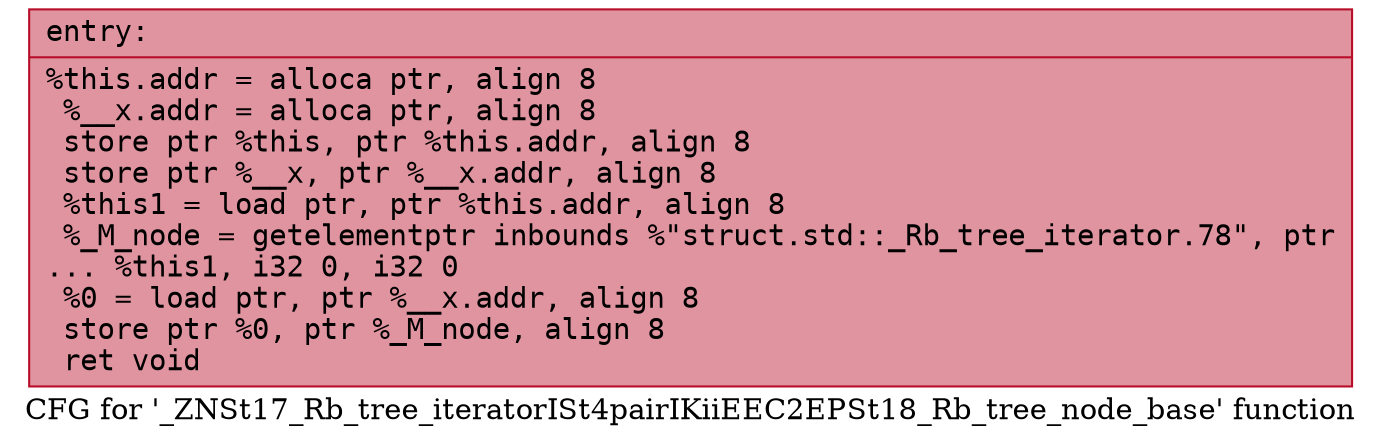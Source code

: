 digraph "CFG for '_ZNSt17_Rb_tree_iteratorISt4pairIKiiEEC2EPSt18_Rb_tree_node_base' function" {
	label="CFG for '_ZNSt17_Rb_tree_iteratorISt4pairIKiiEEC2EPSt18_Rb_tree_node_base' function";

	Node0x560dca118370 [shape=record,color="#b70d28ff", style=filled, fillcolor="#b70d2870" fontname="Courier",label="{entry:\l|  %this.addr = alloca ptr, align 8\l  %__x.addr = alloca ptr, align 8\l  store ptr %this, ptr %this.addr, align 8\l  store ptr %__x, ptr %__x.addr, align 8\l  %this1 = load ptr, ptr %this.addr, align 8\l  %_M_node = getelementptr inbounds %\"struct.std::_Rb_tree_iterator.78\", ptr\l... %this1, i32 0, i32 0\l  %0 = load ptr, ptr %__x.addr, align 8\l  store ptr %0, ptr %_M_node, align 8\l  ret void\l}"];
}
